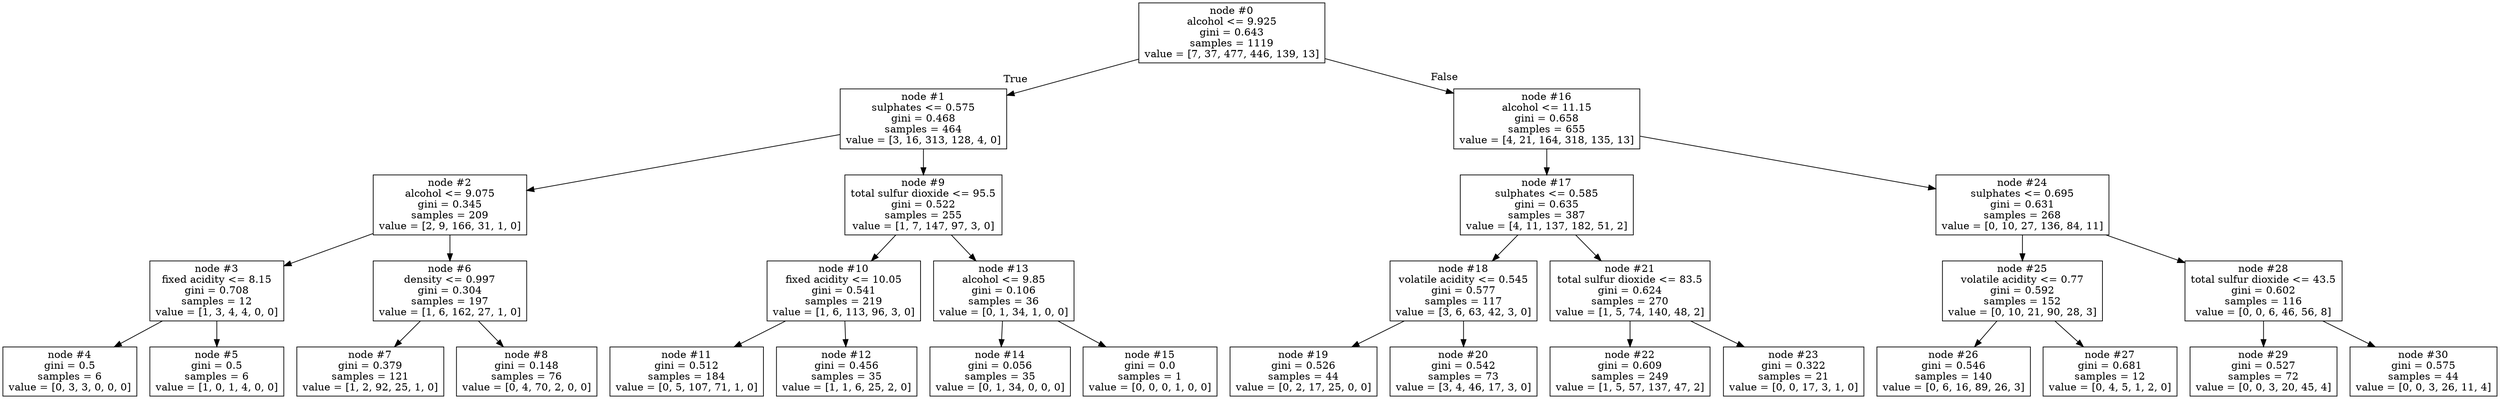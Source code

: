 digraph Tree {
node [shape=box] ;
0 [label="node #0\nalcohol <= 9.925\ngini = 0.643\nsamples = 1119\nvalue = [7, 37, 477, 446, 139, 13]"] ;
1 [label="node #1\nsulphates <= 0.575\ngini = 0.468\nsamples = 464\nvalue = [3, 16, 313, 128, 4, 0]"] ;
0 -> 1 [labeldistance=2.5, labelangle=45, headlabel="True"] ;
2 [label="node #2\nalcohol <= 9.075\ngini = 0.345\nsamples = 209\nvalue = [2, 9, 166, 31, 1, 0]"] ;
1 -> 2 ;
3 [label="node #3\nfixed acidity <= 8.15\ngini = 0.708\nsamples = 12\nvalue = [1, 3, 4, 4, 0, 0]"] ;
2 -> 3 ;
4 [label="node #4\ngini = 0.5\nsamples = 6\nvalue = [0, 3, 3, 0, 0, 0]"] ;
3 -> 4 ;
5 [label="node #5\ngini = 0.5\nsamples = 6\nvalue = [1, 0, 1, 4, 0, 0]"] ;
3 -> 5 ;
6 [label="node #6\ndensity <= 0.997\ngini = 0.304\nsamples = 197\nvalue = [1, 6, 162, 27, 1, 0]"] ;
2 -> 6 ;
7 [label="node #7\ngini = 0.379\nsamples = 121\nvalue = [1, 2, 92, 25, 1, 0]"] ;
6 -> 7 ;
8 [label="node #8\ngini = 0.148\nsamples = 76\nvalue = [0, 4, 70, 2, 0, 0]"] ;
6 -> 8 ;
9 [label="node #9\ntotal sulfur dioxide <= 95.5\ngini = 0.522\nsamples = 255\nvalue = [1, 7, 147, 97, 3, 0]"] ;
1 -> 9 ;
10 [label="node #10\nfixed acidity <= 10.05\ngini = 0.541\nsamples = 219\nvalue = [1, 6, 113, 96, 3, 0]"] ;
9 -> 10 ;
11 [label="node #11\ngini = 0.512\nsamples = 184\nvalue = [0, 5, 107, 71, 1, 0]"] ;
10 -> 11 ;
12 [label="node #12\ngini = 0.456\nsamples = 35\nvalue = [1, 1, 6, 25, 2, 0]"] ;
10 -> 12 ;
13 [label="node #13\nalcohol <= 9.85\ngini = 0.106\nsamples = 36\nvalue = [0, 1, 34, 1, 0, 0]"] ;
9 -> 13 ;
14 [label="node #14\ngini = 0.056\nsamples = 35\nvalue = [0, 1, 34, 0, 0, 0]"] ;
13 -> 14 ;
15 [label="node #15\ngini = 0.0\nsamples = 1\nvalue = [0, 0, 0, 1, 0, 0]"] ;
13 -> 15 ;
16 [label="node #16\nalcohol <= 11.15\ngini = 0.658\nsamples = 655\nvalue = [4, 21, 164, 318, 135, 13]"] ;
0 -> 16 [labeldistance=2.5, labelangle=-45, headlabel="False"] ;
17 [label="node #17\nsulphates <= 0.585\ngini = 0.635\nsamples = 387\nvalue = [4, 11, 137, 182, 51, 2]"] ;
16 -> 17 ;
18 [label="node #18\nvolatile acidity <= 0.545\ngini = 0.577\nsamples = 117\nvalue = [3, 6, 63, 42, 3, 0]"] ;
17 -> 18 ;
19 [label="node #19\ngini = 0.526\nsamples = 44\nvalue = [0, 2, 17, 25, 0, 0]"] ;
18 -> 19 ;
20 [label="node #20\ngini = 0.542\nsamples = 73\nvalue = [3, 4, 46, 17, 3, 0]"] ;
18 -> 20 ;
21 [label="node #21\ntotal sulfur dioxide <= 83.5\ngini = 0.624\nsamples = 270\nvalue = [1, 5, 74, 140, 48, 2]"] ;
17 -> 21 ;
22 [label="node #22\ngini = 0.609\nsamples = 249\nvalue = [1, 5, 57, 137, 47, 2]"] ;
21 -> 22 ;
23 [label="node #23\ngini = 0.322\nsamples = 21\nvalue = [0, 0, 17, 3, 1, 0]"] ;
21 -> 23 ;
24 [label="node #24\nsulphates <= 0.695\ngini = 0.631\nsamples = 268\nvalue = [0, 10, 27, 136, 84, 11]"] ;
16 -> 24 ;
25 [label="node #25\nvolatile acidity <= 0.77\ngini = 0.592\nsamples = 152\nvalue = [0, 10, 21, 90, 28, 3]"] ;
24 -> 25 ;
26 [label="node #26\ngini = 0.546\nsamples = 140\nvalue = [0, 6, 16, 89, 26, 3]"] ;
25 -> 26 ;
27 [label="node #27\ngini = 0.681\nsamples = 12\nvalue = [0, 4, 5, 1, 2, 0]"] ;
25 -> 27 ;
28 [label="node #28\ntotal sulfur dioxide <= 43.5\ngini = 0.602\nsamples = 116\nvalue = [0, 0, 6, 46, 56, 8]"] ;
24 -> 28 ;
29 [label="node #29\ngini = 0.527\nsamples = 72\nvalue = [0, 0, 3, 20, 45, 4]"] ;
28 -> 29 ;
30 [label="node #30\ngini = 0.575\nsamples = 44\nvalue = [0, 0, 3, 26, 11, 4]"] ;
28 -> 30 ;
}